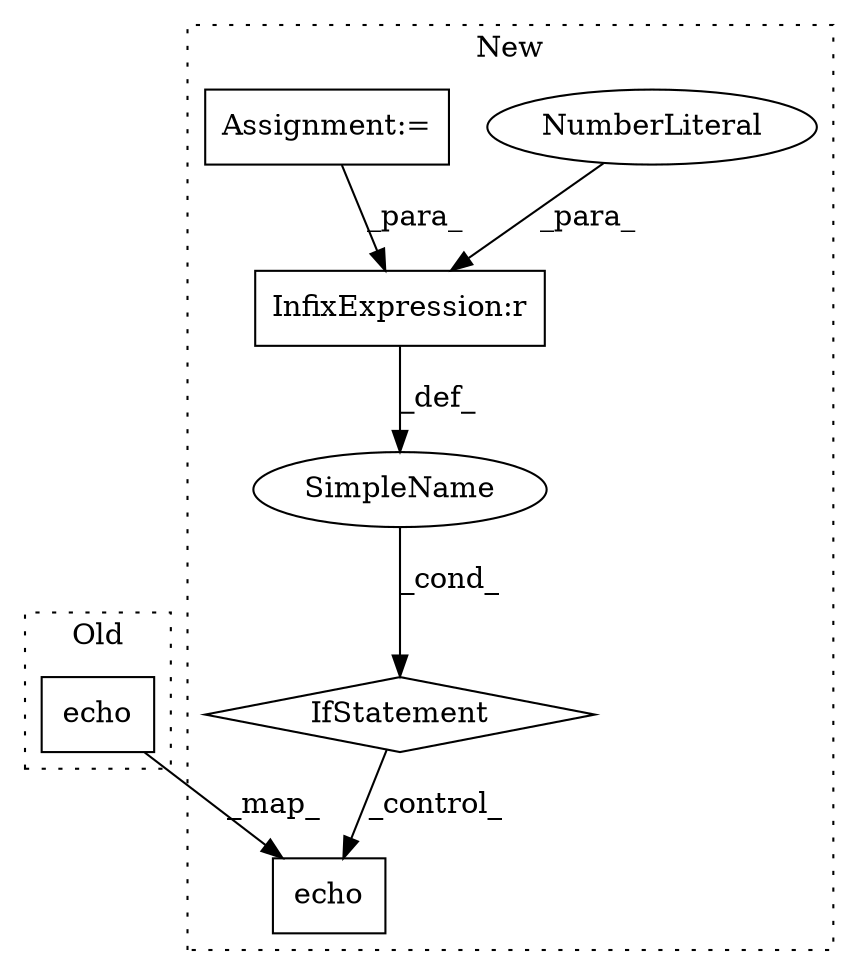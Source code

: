 digraph G {
subgraph cluster0 {
1 [label="echo" a="32" s="3630,3692" l="5,1" shape="box"];
label = "Old";
style="dotted";
}
subgraph cluster1 {
2 [label="echo" a="32" s="3912,3974" l="5,1" shape="box"];
3 [label="IfStatement" a="25" s="3769,3796" l="4,2" shape="diamond"];
4 [label="SimpleName" a="42" s="" l="" shape="ellipse"];
5 [label="InfixExpression:r" a="27" s="3792" l="3" shape="box"];
6 [label="NumberLiteral" a="34" s="3795" l="1" shape="ellipse"];
7 [label="Assignment:=" a="7" s="3156" l="1" shape="box"];
label = "New";
style="dotted";
}
1 -> 2 [label="_map_"];
3 -> 2 [label="_control_"];
4 -> 3 [label="_cond_"];
5 -> 4 [label="_def_"];
6 -> 5 [label="_para_"];
7 -> 5 [label="_para_"];
}